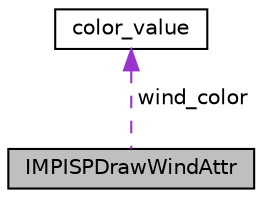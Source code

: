 digraph "IMPISPDrawWindAttr"
{
 // LATEX_PDF_SIZE
  edge [fontname="Helvetica",fontsize="10",labelfontname="Helvetica",labelfontsize="10"];
  node [fontname="Helvetica",fontsize="10",shape=record];
  Node1 [label="IMPISPDrawWindAttr",height=0.2,width=0.4,color="black", fillcolor="grey75", style="filled", fontcolor="black",tooltip="画窗功能属性"];
  Node2 -> Node1 [dir="back",color="darkorchid3",fontsize="10",style="dashed",label=" wind_color" ,fontname="Helvetica"];
  Node2 [label="color_value",height=0.2,width=0.4,color="black", fillcolor="white", style="filled",URL="$structcolor__value.html",tooltip="填充数据"];
}
